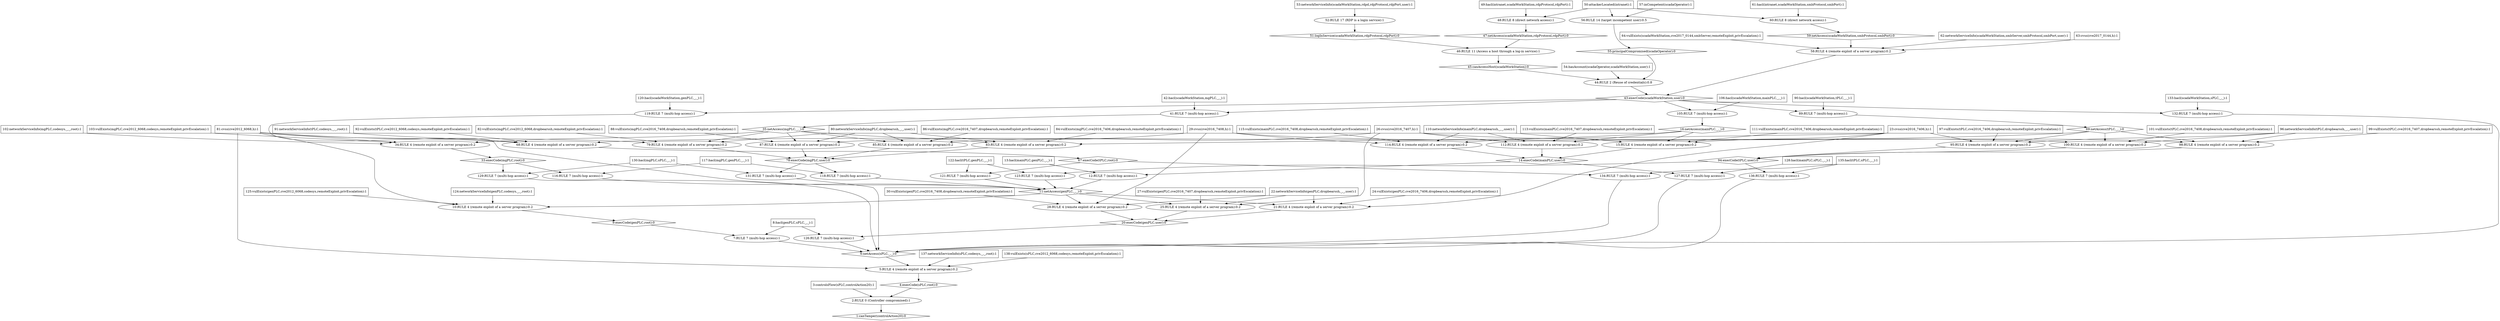 strict digraph G {
  1 [ label="1:canTamper(controlAction20):0" shape="diamond" ];
  2 [ label="2:RULE 0 (Controller compromised):1" shape="ellipse" ];
  3 [ label="3:controlsFlow(sPLC,controlAction20):1" shape="box" ];
  4 [ label="4:execCode(sPLC,root):0" shape="diamond" ];
  5 [ label="5:RULE 4 (remote exploit of a server program):0.2" shape="ellipse" ];
  6 [ label="6:netAccess(sPLC,_,_):0" shape="diamond" ];
  7 [ label="7:RULE 7 (multi-hop access):1" shape="ellipse" ];
  8 [ label="8:hacl(genPLC,sPLC,_,_):1" shape="box" ];
  9 [ label="9:execCode(genPLC,root):0" shape="diamond" ];
  10 [ label="10:RULE 4 (remote exploit of a server program):0.2" shape="ellipse" ];
  11 [ label="11:netAccess(genPLC,_,_):0" shape="diamond" ];
  12 [ label="12:RULE 7 (multi-hop access):1" shape="ellipse" ];
  13 [ label="13:hacl(mainPLC,genPLC,_,_):1" shape="box" ];
  14 [ label="14:execCode(mainPLC,user):0" shape="diamond" ];
  15 [ label="15:RULE 4 (remote exploit of a server program):0.2" shape="ellipse" ];
  16 [ label="16:netAccess(mainPLC,_,_):0" shape="diamond" ];
  17 [ label="20:execCode(genPLC,user):0" shape="diamond" ];
  18 [ label="21:RULE 4 (remote exploit of a server program):0.2" shape="ellipse" ];
  19 [ label="22:networkServiceInfo(genPLC,dropbearssh,_,_,user):1" shape="box" ];
  20 [ label="23:cvss(cve2016_7406,h):1" shape="box" ];
  21 [ label="24:vulExists(genPLC,cve2016_7406,dropbearssh,remoteExploit,privEscalation):1" shape="box" ];
  22 [ label="25:RULE 4 (remote exploit of a server program):0.2" shape="ellipse" ];
  23 [ label="26:cvss(cve2016_7407,h):1" shape="box" ];
  24 [ label="27:vulExists(genPLC,cve2016_7407,dropbearssh,remoteExploit,privEscalation):1" shape="box" ];
  25 [ label="28:RULE 4 (remote exploit of a server program):0.2" shape="ellipse" ];
  26 [ label="29:cvss(cve2016_7408,h):1" shape="box" ];
  27 [ label="30:vulExists(genPLC,cve2016_7408,dropbearssh,remoteExploit,privEscalation):1" shape="box" ];
  28 [ label="33:execCode(mgPLC,root):0" shape="diamond" ];
  29 [ label="34:RULE 4 (remote exploit of a server program):0.2" shape="ellipse" ];
  30 [ label="35:netAccess(mgPLC,_,_):0" shape="diamond" ];
  31 [ label="41:RULE 7 (multi-hop access):1" shape="ellipse" ];
  32 [ label="42:hacl(scadaWorkStation,mgPLC,_,_):1" shape="box" ];
  33 [ label="43:execCode(scadaWorkStation,user):0" shape="diamond" ];
  34 [ label="44:RULE 2 (Reuse of credentials):0.8" shape="ellipse" ];
  35 [ label="45:canAccessHost(scadaWorkStation):0" shape="diamond" ];
  36 [ label="46:RULE 11 (Access a host through a log-in service):1" shape="ellipse" ];
  37 [ label="47:netAccess(scadaWorkStation,rdpProtocol,rdpPort):0" shape="diamond" ];
  38 [ label="48:RULE 8 (direct network access):1" shape="ellipse" ];
  39 [ label="49:hacl(intranet,scadaWorkStation,rdpProtocol,rdpPort):1" shape="box" ];
  40 [ label="50:attackerLocated(intranet):1" shape="box" ];
  41 [ label="51:logInService(scadaWorkStation,rdpProtocol,rdpPort):0" shape="diamond" ];
  42 [ label="52:RULE 17 (RDP is a login service):1" shape="ellipse" ];
  43 [ label="53:networkServiceInfo(scadaWorkStation,rdpd,rdpProtocol,rdpPort,user):1" shape="box" ];
  44 [ label="54:hasAccount(scadaOperator,scadaWorkStation,user):1" shape="box" ];
  45 [ label="55:principalCompromised(scadaOperator):0" shape="diamond" ];
  46 [ label="56:RULE 14 (target incompetent user):0.5" shape="ellipse" ];
  47 [ label="57:inCompetent(scadaOperator):1" shape="box" ];
  48 [ label="58:RULE 4 (remote exploit of a server program):0.2" shape="ellipse" ];
  49 [ label="59:netAccess(scadaWorkStation,smbProtocol,smbPort):0" shape="diamond" ];
  50 [ label="60:RULE 8 (direct network access):1" shape="ellipse" ];
  51 [ label="61:hacl(intranet,scadaWorkStation,smbProtocol,smbPort):1" shape="box" ];
  52 [ label="62:networkServiceInfo(scadaWorkStation,smbServer,smbProtocol,smbPort,user):1" shape="box" ];
  53 [ label="63:cvss(cve2017_0144,h):1" shape="box" ];
  54 [ label="64:vulExists(scadaWorkStation,cve2017_0144,smbServer,remoteExploit,privEscalation):1" shape="box" ];
  55 [ label="67:execCode(tPLC,root):0" shape="diamond" ];
  56 [ label="68:RULE 4 (remote exploit of a server program):0.2" shape="ellipse" ];
  57 [ label="69:netAccess(tPLC,_,_):0" shape="diamond" ];
  58 [ label="78:execCode(mgPLC,user):0" shape="diamond" ];
  59 [ label="79:RULE 4 (remote exploit of a server program):0.2" shape="ellipse" ];
  60 [ label="80:networkServiceInfo(mgPLC,dropbearssh,_,_,user):1" shape="box" ];
  61 [ label="81:cvss(cve2012_6068,h):1" shape="box" ];
  62 [ label="82:vulExists(mgPLC,cve2012_6068,dropbearssh,remoteExploit,privEscalation):1" shape="box" ];
  63 [ label="83:RULE 4 (remote exploit of a server program):0.2" shape="ellipse" ];
  64 [ label="84:vulExists(mgPLC,cve2016_7406,dropbearssh,remoteExploit,privEscalation):1" shape="box" ];
  65 [ label="85:RULE 4 (remote exploit of a server program):0.2" shape="ellipse" ];
  66 [ label="86:vulExists(mgPLC,cve2016_7407,dropbearssh,remoteExploit,privEscalation):1" shape="box" ];
  67 [ label="87:RULE 4 (remote exploit of a server program):0.2" shape="ellipse" ];
  68 [ label="88:vulExists(mgPLC,cve2016_7408,dropbearssh,remoteExploit,privEscalation):1" shape="box" ];
  69 [ label="89:RULE 7 (multi-hop access):1" shape="ellipse" ];
  70 [ label="90:hacl(scadaWorkStation,tPLC,_,_):1" shape="box" ];
  71 [ label="91:networkServiceInfo(tPLC,codesys,_,_,root):1" shape="box" ];
  72 [ label="92:vulExists(tPLC,cve2012_6068,codesys,remoteExploit,privEscalation):1" shape="box" ];
  73 [ label="94:execCode(tPLC,user):0" shape="diamond" ];
  74 [ label="95:RULE 4 (remote exploit of a server program):0.2" shape="ellipse" ];
  75 [ label="96:networkServiceInfo(tPLC,dropbearssh,_,_,user):1" shape="box" ];
  76 [ label="97:vulExists(tPLC,cve2016_7406,dropbearssh,remoteExploit,privEscalation):1" shape="box" ];
  77 [ label="98:RULE 4 (remote exploit of a server program):0.2" shape="ellipse" ];
  78 [ label="99:vulExists(tPLC,cve2016_7407,dropbearssh,remoteExploit,privEscalation):1" shape="box" ];
  79 [ label="100:RULE 4 (remote exploit of a server program):0.2" shape="ellipse" ];
  80 [ label="101:vulExists(tPLC,cve2016_7408,dropbearssh,remoteExploit,privEscalation):1" shape="box" ];
  81 [ label="102:networkServiceInfo(mgPLC,codesys,_,_,root):1" shape="box" ];
  82 [ label="103:vulExists(mgPLC,cve2012_6068,codesys,remoteExploit,privEscalation):1" shape="box" ];
  83 [ label="105:RULE 7 (multi-hop access):1" shape="ellipse" ];
  84 [ label="106:hacl(scadaWorkStation,mainPLC,_,_):1" shape="box" ];
  85 [ label="110:networkServiceInfo(mainPLC,dropbearssh,_,_,user):1" shape="box" ];
  86 [ label="111:vulExists(mainPLC,cve2016_7406,dropbearssh,remoteExploit,privEscalation):1" shape="box" ];
  87 [ label="112:RULE 4 (remote exploit of a server program):0.2" shape="ellipse" ];
  88 [ label="113:vulExists(mainPLC,cve2016_7407,dropbearssh,remoteExploit,privEscalation):1" shape="box" ];
  89 [ label="114:RULE 4 (remote exploit of a server program):0.2" shape="ellipse" ];
  90 [ label="115:vulExists(mainPLC,cve2016_7408,dropbearssh,remoteExploit,privEscalation):1" shape="box" ];
  91 [ label="116:RULE 7 (multi-hop access):1" shape="ellipse" ];
  92 [ label="117:hacl(mgPLC,genPLC,_,_):1" shape="box" ];
  93 [ label="118:RULE 7 (multi-hop access):1" shape="ellipse" ];
  94 [ label="119:RULE 7 (multi-hop access):1" shape="ellipse" ];
  95 [ label="120:hacl(scadaWorkStation,genPLC,_,_):1" shape="box" ];
  96 [ label="121:RULE 7 (multi-hop access):1" shape="ellipse" ];
  97 [ label="122:hacl(tPLC,genPLC,_,_):1" shape="box" ];
  98 [ label="123:RULE 7 (multi-hop access):1" shape="ellipse" ];
  99 [ label="124:networkServiceInfo(genPLC,codesys,_,_,root):1" shape="box" ];
  100 [ label="125:vulExists(genPLC,cve2012_6068,codesys,remoteExploit,privEscalation):1" shape="box" ];
  101 [ label="126:RULE 7 (multi-hop access):1" shape="ellipse" ];
  102 [ label="127:RULE 7 (multi-hop access):1" shape="ellipse" ];
  103 [ label="128:hacl(mainPLC,sPLC,_,_):1" shape="box" ];
  104 [ label="129:RULE 7 (multi-hop access):1" shape="ellipse" ];
  105 [ label="130:hacl(mgPLC,sPLC,_,_):1" shape="box" ];
  106 [ label="131:RULE 7 (multi-hop access):1" shape="ellipse" ];
  107 [ label="132:RULE 7 (multi-hop access):1" shape="ellipse" ];
  108 [ label="133:hacl(scadaWorkStation,sPLC,_,_):1" shape="box" ];
  109 [ label="134:RULE 7 (multi-hop access):1" shape="ellipse" ];
  110 [ label="135:hacl(tPLC,sPLC,_,_):1" shape="box" ];
  111 [ label="136:RULE 7 (multi-hop access):1" shape="ellipse" ];
  112 [ label="137:networkServiceInfo(sPLC,codesys,_,_,root):1" shape="box" ];
  113 [ label="138:vulExists(sPLC,cve2012_6068,codesys,remoteExploit,privEscalation):1" shape="box" ];
  3 -> 2 [ color="black" ];
  8 -> 7 [ color="black" ];
  13 -> 12 [ color="black" ];
  11 -> 18 [ color="black" ];
  19 -> 18 [ color="black" ];
  20 -> 18 [ color="black" ];
  21 -> 18 [ color="black" ];
  18 -> 17 [ color="black" ];
  11 -> 22 [ color="black" ];
  19 -> 22 [ color="black" ];
  23 -> 22 [ color="black" ];
  24 -> 22 [ color="black" ];
  22 -> 17 [ color="black" ];
  11 -> 25 [ color="black" ];
  19 -> 25 [ color="black" ];
  26 -> 25 [ color="black" ];
  27 -> 25 [ color="black" ];
  25 -> 17 [ color="black" ];
  32 -> 31 [ color="black" ];
  39 -> 38 [ color="black" ];
  40 -> 38 [ color="black" ];
  38 -> 37 [ color="black" ];
  37 -> 36 [ color="black" ];
  43 -> 42 [ color="black" ];
  42 -> 41 [ color="black" ];
  41 -> 36 [ color="black" ];
  36 -> 35 [ color="black" ];
  35 -> 34 [ color="black" ];
  44 -> 34 [ color="black" ];
  40 -> 46 [ color="black" ];
  47 -> 46 [ color="black" ];
  46 -> 45 [ color="black" ];
  45 -> 34 [ color="black" ];
  34 -> 33 [ color="black" ];
  51 -> 50 [ color="black" ];
  40 -> 50 [ color="black" ];
  50 -> 49 [ color="black" ];
  49 -> 48 [ color="black" ];
  52 -> 48 [ color="black" ];
  53 -> 48 [ color="black" ];
  54 -> 48 [ color="black" ];
  48 -> 33 [ color="black" ];
  33 -> 31 [ color="black" ];
  31 -> 30 [ color="black" ];
  30 -> 59 [ color="black" ];
  60 -> 59 [ color="black" ];
  61 -> 59 [ color="black" ];
  62 -> 59 [ color="black" ];
  59 -> 58 [ color="black" ];
  30 -> 63 [ color="black" ];
  60 -> 63 [ color="black" ];
  20 -> 63 [ color="black" ];
  64 -> 63 [ color="black" ];
  63 -> 58 [ color="black" ];
  30 -> 65 [ color="black" ];
  60 -> 65 [ color="black" ];
  23 -> 65 [ color="black" ];
  66 -> 65 [ color="black" ];
  65 -> 58 [ color="black" ];
  30 -> 67 [ color="black" ];
  60 -> 67 [ color="black" ];
  26 -> 67 [ color="black" ];
  68 -> 67 [ color="black" ];
  67 -> 58 [ color="black" ];
  70 -> 69 [ color="black" ];
  33 -> 69 [ color="black" ];
  69 -> 57 [ color="black" ];
  57 -> 56 [ color="black" ];
  71 -> 56 [ color="black" ];
  61 -> 56 [ color="black" ];
  72 -> 56 [ color="black" ];
  56 -> 55 [ color="black" ];
  57 -> 74 [ color="black" ];
  75 -> 74 [ color="black" ];
  20 -> 74 [ color="black" ];
  76 -> 74 [ color="black" ];
  74 -> 73 [ color="black" ];
  57 -> 77 [ color="black" ];
  75 -> 77 [ color="black" ];
  23 -> 77 [ color="black" ];
  78 -> 77 [ color="black" ];
  77 -> 73 [ color="black" ];
  57 -> 79 [ color="black" ];
  75 -> 79 [ color="black" ];
  26 -> 79 [ color="black" ];
  80 -> 79 [ color="black" ];
  79 -> 73 [ color="black" ];
  30 -> 29 [ color="black" ];
  81 -> 29 [ color="black" ];
  61 -> 29 [ color="black" ];
  82 -> 29 [ color="black" ];
  29 -> 28 [ color="black" ];
  84 -> 83 [ color="black" ];
  33 -> 83 [ color="black" ];
  83 -> 16 [ color="black" ];
  16 -> 15 [ color="black" ];
  85 -> 15 [ color="black" ];
  20 -> 15 [ color="black" ];
  86 -> 15 [ color="black" ];
  15 -> 14 [ color="black" ];
  16 -> 87 [ color="black" ];
  85 -> 87 [ color="black" ];
  23 -> 87 [ color="black" ];
  88 -> 87 [ color="black" ];
  87 -> 14 [ color="black" ];
  16 -> 89 [ color="black" ];
  85 -> 89 [ color="black" ];
  26 -> 89 [ color="black" ];
  90 -> 89 [ color="black" ];
  89 -> 14 [ color="black" ];
  14 -> 12 [ color="black" ];
  12 -> 11 [ color="black" ];
  92 -> 91 [ color="black" ];
  28 -> 91 [ color="black" ];
  91 -> 11 [ color="black" ];
  92 -> 93 [ color="black" ];
  58 -> 93 [ color="black" ];
  93 -> 11 [ color="black" ];
  95 -> 94 [ color="black" ];
  33 -> 94 [ color="black" ];
  94 -> 11 [ color="black" ];
  97 -> 96 [ color="black" ];
  55 -> 96 [ color="black" ];
  96 -> 11 [ color="black" ];
  97 -> 98 [ color="black" ];
  73 -> 98 [ color="black" ];
  98 -> 11 [ color="black" ];
  11 -> 10 [ color="black" ];
  99 -> 10 [ color="black" ];
  61 -> 10 [ color="black" ];
  100 -> 10 [ color="black" ];
  10 -> 9 [ color="black" ];
  9 -> 7 [ color="black" ];
  7 -> 6 [ color="black" ];
  8 -> 101 [ color="black" ];
  17 -> 101 [ color="black" ];
  101 -> 6 [ color="black" ];
  103 -> 102 [ color="black" ];
  14 -> 102 [ color="black" ];
  102 -> 6 [ color="black" ];
  105 -> 104 [ color="black" ];
  28 -> 104 [ color="black" ];
  104 -> 6 [ color="black" ];
  105 -> 106 [ color="black" ];
  58 -> 106 [ color="black" ];
  106 -> 6 [ color="black" ];
  108 -> 107 [ color="black" ];
  33 -> 107 [ color="black" ];
  107 -> 6 [ color="black" ];
  110 -> 109 [ color="black" ];
  55 -> 109 [ color="black" ];
  109 -> 6 [ color="black" ];
  110 -> 111 [ color="black" ];
  73 -> 111 [ color="black" ];
  111 -> 6 [ color="black" ];
  6 -> 5 [ color="black" ];
  112 -> 5 [ color="black" ];
  61 -> 5 [ color="black" ];
  113 -> 5 [ color="black" ];
  5 -> 4 [ color="black" ];
  4 -> 2 [ color="black" ];
  2 -> 1 [ color="black" ];
}
